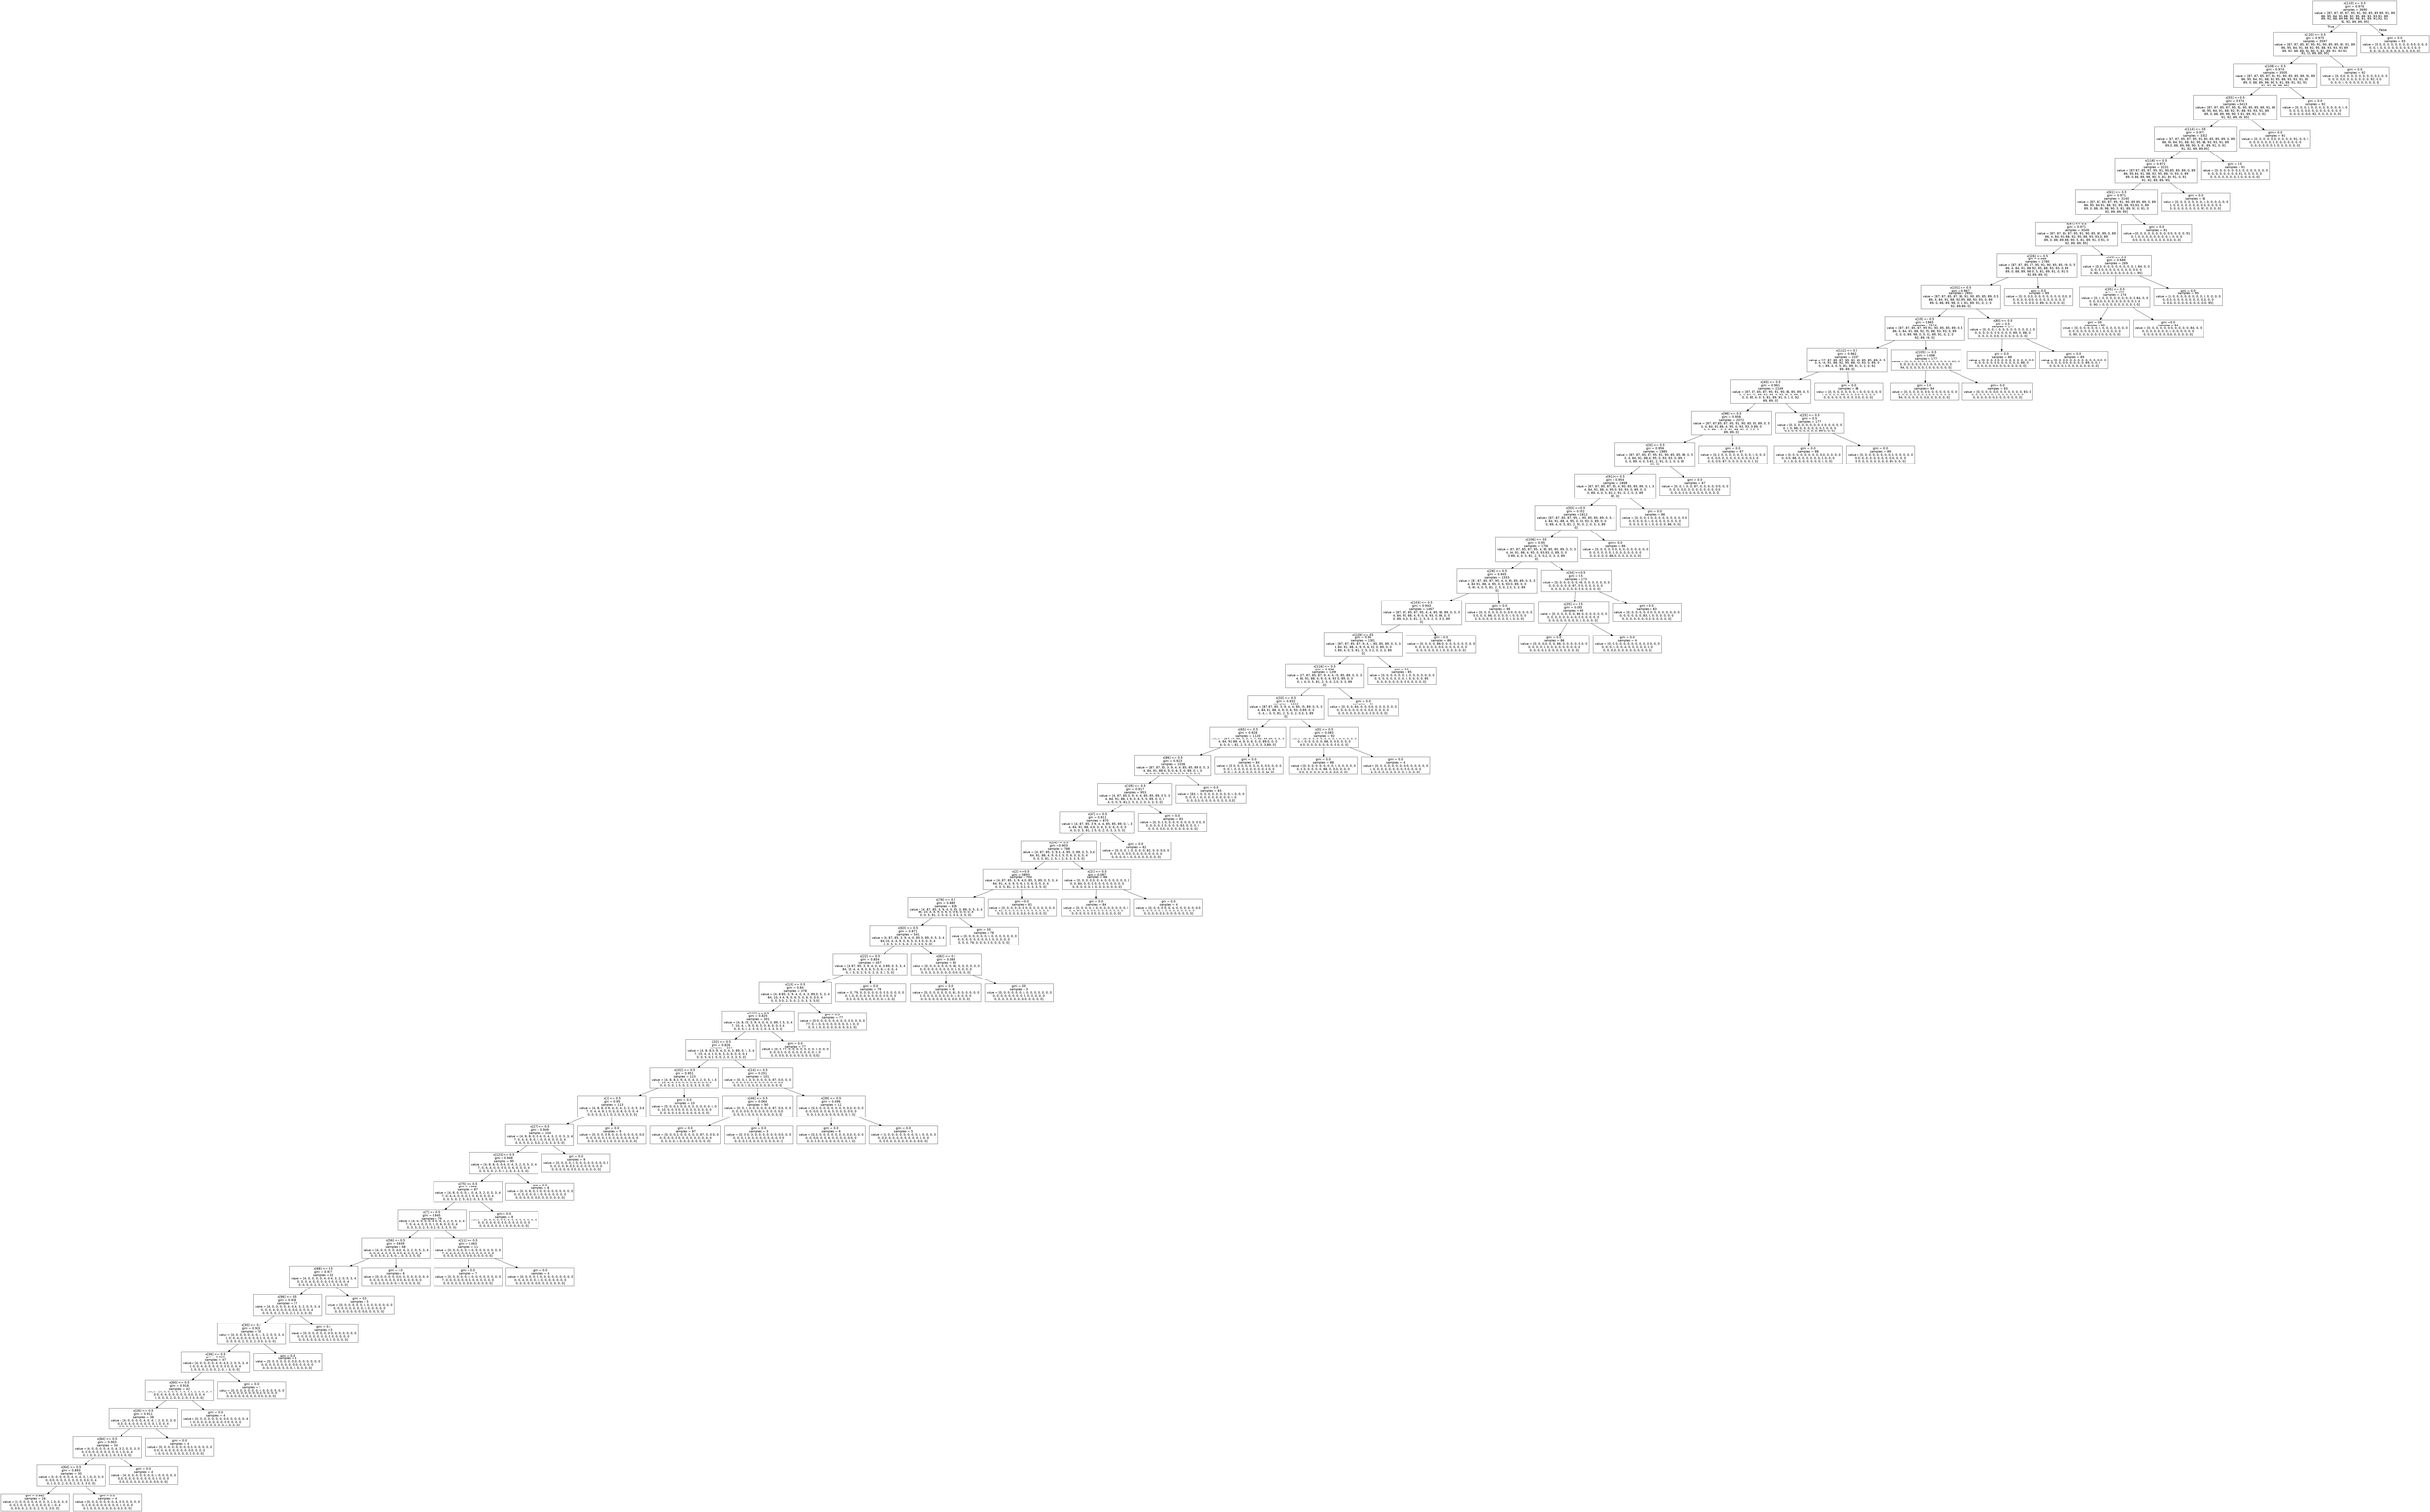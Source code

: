 digraph Tree {
node [shape=box, fontname="helvetica"] ;
edge [fontname="helvetica"] ;
0 [label="x[110] <= 0.5\ngini = 0.976\nsamples = 3690\nvalue = [87, 87, 85, 87, 95, 91, 90, 85, 85, 89, 91, 89\n86, 95, 84, 91, 88, 92, 95, 88, 93, 93, 91, 89\n89, 92, 88, 89, 98, 90, 98, 81, 89, 91, 92, 91\n91, 92, 89, 89, 95]"] ;
1 [label="x[120] <= 0.5\ngini = 0.975\nsamples = 3597\nvalue = [87, 87, 85, 87, 95, 91, 90, 85, 85, 89, 91, 89\n86, 95, 84, 91, 88, 92, 95, 88, 93, 93, 91, 89\n89, 92, 88, 89, 98, 90, 5, 81, 89, 91, 92, 91\n91, 92, 89, 89, 95]"] ;
0 -> 1 [labeldistance=2.5, labelangle=45, headlabel="True"] ;
2 [label="x[108] <= 0.5\ngini = 0.974\nsamples = 3505\nvalue = [87, 87, 85, 87, 95, 91, 90, 85, 85, 89, 91, 89\n86, 95, 84, 91, 88, 92, 95, 88, 93, 93, 91, 89\n89, 0, 88, 89, 98, 90, 5, 81, 89, 91, 92, 91\n91, 92, 89, 89, 95]"] ;
1 -> 2 ;
3 [label="x[55] <= 0.5\ngini = 0.974\nsamples = 3413\nvalue = [87, 87, 85, 87, 95, 91, 90, 85, 85, 89, 91, 89\n86, 95, 84, 91, 88, 92, 95, 88, 93, 93, 91, 89\n89, 0, 88, 89, 98, 90, 5, 81, 89, 91, 0, 91\n91, 92, 89, 89, 95]"] ;
2 -> 3 ;
4 [label="x[114] <= 0.5\ngini = 0.973\nsamples = 3322\nvalue = [87, 87, 85, 87, 95, 91, 90, 85, 85, 89, 0, 89\n86, 95, 84, 91, 88, 92, 95, 88, 93, 93, 91, 89\n89, 0, 88, 89, 98, 90, 5, 81, 89, 91, 0, 91\n91, 92, 89, 89, 95]"] ;
3 -> 4 ;
5 [label="x[118] <= 0.5\ngini = 0.972\nsamples = 3231\nvalue = [87, 87, 85, 87, 95, 91, 90, 85, 85, 89, 0, 89\n86, 95, 84, 91, 88, 92, 95, 88, 93, 93, 0, 89\n89, 0, 88, 89, 98, 90, 5, 81, 89, 91, 0, 91\n91, 92, 89, 89, 95]"] ;
4 -> 5 ;
6 [label="x[61] <= 0.5\ngini = 0.971\nsamples = 3140\nvalue = [87, 87, 85, 87, 95, 91, 90, 85, 85, 89, 0, 89\n86, 95, 84, 91, 88, 92, 95, 88, 93, 93, 0, 89\n89, 0, 88, 89, 98, 90, 5, 81, 89, 91, 0, 91, 0\n92, 89, 89, 95]"] ;
5 -> 6 ;
7 [label="x[97] <= 0.5\ngini = 0.971\nsamples = 3049\nvalue = [87, 87, 85, 87, 95, 91, 90, 85, 85, 89, 0, 89\n86, 4, 84, 91, 88, 92, 95, 88, 93, 93, 0, 89\n89, 0, 88, 89, 98, 90, 5, 81, 89, 91, 0, 91, 0\n92, 89, 89, 95]"] ;
6 -> 7 ;
8 [label="x[126] <= 0.5\ngini = 0.968\nsamples = 2780\nvalue = [87, 87, 85, 87, 95, 91, 90, 85, 85, 89, 0, 5\n86, 4, 84, 91, 88, 92, 95, 88, 93, 93, 0, 89\n89, 0, 88, 89, 98, 0, 5, 81, 89, 91, 0, 91, 0\n92, 89, 89, 0]"] ;
7 -> 8 ;
9 [label="x[101] <= 0.5\ngini = 0.967\nsamples = 2691\nvalue = [87, 87, 85, 87, 95, 91, 90, 85, 85, 89, 0, 5\n86, 4, 84, 91, 88, 92, 95, 88, 93, 93, 0, 89\n89, 0, 88, 89, 98, 0, 5, 81, 89, 91, 0, 2, 0\n92, 89, 89, 0]"] ;
8 -> 9 ;
10 [label="x[19] <= 0.5\ngini = 0.965\nsamples = 2514\nvalue = [87, 87, 85, 87, 95, 91, 90, 85, 85, 89, 0, 5\n86, 4, 84, 91, 88, 92, 95, 88, 93, 93, 0, 89\n0, 0, 0, 89, 98, 0, 5, 81, 89, 91, 0, 2, 0\n92, 89, 89, 0]"] ;
9 -> 10 ;
11 [label="x[112] <= 0.5\ngini = 0.962\nsamples = 2337\nvalue = [87, 87, 85, 87, 95, 91, 90, 85, 85, 89, 0, 5\n3, 4, 84, 91, 88, 92, 95, 88, 93, 93, 0, 89, 0\n0, 0, 89, 4, 0, 5, 81, 89, 91, 0, 2, 0, 92\n89, 89, 0]"] ;
10 -> 11 ;
12 [label="x[40] <= 0.5\ngini = 0.961\nsamples = 2249\nvalue = [87, 87, 85, 87, 95, 91, 90, 85, 85, 89, 0, 5\n3, 4, 84, 91, 88, 92, 95, 0, 93, 93, 0, 89, 0\n0, 0, 89, 4, 0, 5, 81, 89, 91, 0, 2, 0, 92\n89, 89, 0]"] ;
11 -> 12 ;
13 [label="x[98] <= 0.5\ngini = 0.958\nsamples = 2072\nvalue = [87, 87, 85, 87, 95, 91, 90, 85, 85, 89, 0, 5\n3, 4, 84, 91, 88, 4, 95, 0, 93, 93, 0, 89, 0\n0, 0, 89, 4, 0, 5, 81, 89, 91, 0, 2, 0, 3\n89, 89, 0]"] ;
12 -> 13 ;
14 [label="x[80] <= 0.5\ngini = 0.956\nsamples = 1985\nvalue = [87, 87, 85, 87, 95, 91, 90, 85, 85, 89, 0, 5\n3, 4, 84, 91, 88, 4, 95, 0, 93, 93, 0, 89, 0\n0, 0, 89, 4, 0, 5, 81, 2, 91, 0, 2, 0, 3, 89\n89, 0]"] ;
13 -> 14 ;
15 [label="x[91] <= 0.5\ngini = 0.954\nsamples = 1898\nvalue = [87, 87, 85, 87, 95, 4, 90, 85, 85, 89, 0, 5, 3\n4, 84, 91, 88, 4, 95, 0, 93, 93, 0, 89, 0, 0\n0, 89, 4, 0, 5, 81, 2, 91, 0, 2, 0, 3, 89\n89, 0]"] ;
14 -> 15 ;
16 [label="x[93] <= 0.5\ngini = 0.952\nsamples = 1812\nvalue = [87, 87, 85, 87, 95, 4, 90, 85, 85, 89, 0, 5, 3\n4, 84, 91, 88, 4, 95, 0, 93, 93, 0, 89, 0, 0\n0, 89, 4, 0, 5, 81, 2, 91, 0, 2, 0, 3, 3, 89\n0]"] ;
15 -> 16 ;
17 [label="x[106] <= 0.5\ngini = 0.95\nsamples = 1726\nvalue = [87, 87, 85, 87, 95, 4, 90, 85, 85, 89, 0, 5, 3\n4, 84, 91, 88, 4, 95, 0, 93, 93, 0, 89, 0, 0\n0, 89, 4, 0, 5, 81, 2, 5, 0, 2, 0, 3, 3, 89\n0]"] ;
16 -> 17 ;
18 [label="x[28] <= 0.5\ngini = 0.945\nsamples = 1553\nvalue = [87, 87, 85, 87, 95, 4, 4, 85, 85, 89, 0, 5, 3\n4, 84, 91, 88, 4, 95, 0, 6, 93, 0, 89, 0, 0\n0, 89, 4, 0, 5, 81, 2, 5, 0, 2, 0, 3, 3, 89\n0]"] ;
17 -> 18 ;
19 [label="x[103] <= 0.5\ngini = 0.943\nsamples = 1467\nvalue = [87, 87, 85, 87, 95, 4, 4, 85, 85, 89, 0, 5, 3\n4, 84, 91, 88, 4, 9, 0, 6, 93, 0, 89, 0, 0\n0, 89, 4, 0, 5, 81, 2, 5, 0, 2, 0, 3, 3, 89\n0]"] ;
18 -> 19 ;
20 [label="x[129] <= 0.5\ngini = 0.94\nsamples = 1381\nvalue = [87, 87, 85, 87, 9, 4, 4, 85, 85, 89, 0, 5, 3\n4, 84, 91, 88, 4, 9, 0, 6, 93, 0, 89, 0, 0\n0, 89, 4, 0, 5, 81, 2, 5, 0, 2, 0, 3, 3, 89\n0]"] ;
19 -> 20 ;
21 [label="x[116] <= 0.5\ngini = 0.936\nsamples = 1296\nvalue = [87, 87, 85, 87, 9, 4, 4, 85, 85, 89, 0, 5, 3\n4, 84, 91, 88, 4, 9, 0, 6, 93, 0, 89, 0, 0\n0, 4, 4, 0, 5, 81, 2, 5, 0, 2, 0, 3, 3, 89\n0]"] ;
20 -> 21 ;
22 [label="x[33] <= 0.5\ngini = 0.932\nsamples = 1212\nvalue = [87, 87, 85, 3, 9, 4, 4, 85, 85, 89, 0, 5, 3\n4, 84, 91, 88, 4, 9, 0, 6, 93, 0, 89, 0, 0\n0, 4, 4, 0, 5, 81, 2, 5, 0, 2, 0, 3, 3, 89\n0]"] ;
21 -> 22 ;
23 [label="x[65] <= 0.5\ngini = 0.928\nsamples = 1120\nvalue = [87, 87, 85, 3, 9, 4, 4, 85, 85, 89, 0, 5, 3\n4, 84, 91, 88, 4, 9, 0, 6, 5, 0, 89, 0, 0, 0\n4, 0, 0, 5, 81, 2, 5, 0, 2, 0, 3, 3, 89, 0]"] ;
22 -> 23 ;
24 [label="x[86] <= 0.5\ngini = 0.923\nsamples = 1036\nvalue = [87, 87, 85, 3, 9, 4, 4, 85, 85, 89, 0, 5, 3\n4, 84, 91, 88, 4, 9, 0, 6, 5, 0, 89, 0, 0, 0\n4, 0, 0, 5, 81, 2, 5, 0, 2, 0, 3, 3, 5, 0]"] ;
23 -> 24 ;
25 [label="x[109] <= 0.5\ngini = 0.917\nsamples = 953\nvalue = [4, 87, 85, 3, 9, 4, 4, 85, 85, 89, 0, 5, 3\n4, 84, 91, 88, 4, 9, 0, 6, 5, 0, 89, 0, 0, 0\n4, 0, 0, 5, 81, 2, 5, 0, 2, 0, 3, 3, 5, 0]"] ;
24 -> 25 ;
26 [label="x[47] <= 0.5\ngini = 0.911\nsamples = 870\nvalue = [4, 87, 85, 3, 9, 4, 4, 85, 85, 89, 0, 5, 3\n4, 84, 91, 88, 4, 9, 0, 6, 5, 0, 6, 0, 0, 0\n4, 0, 0, 5, 81, 2, 5, 0, 2, 0, 3, 3, 5, 0]"] ;
25 -> 26 ;
27 [label="x[24] <= 0.5\ngini = 0.903\nsamples = 788\nvalue = [4, 87, 85, 3, 9, 4, 4, 85, 3, 89, 0, 5, 3, 4\n84, 91, 88, 4, 9, 0, 6, 5, 0, 6, 0, 0, 0, 4\n0, 0, 5, 81, 2, 5, 0, 2, 0, 3, 3, 5, 0]"] ;
26 -> 27 ;
28 [label="x[2] <= 0.5\ngini = 0.893\nsamples = 700\nvalue = [4, 87, 85, 3, 9, 4, 0, 85, 3, 89, 0, 5, 3, 4\n84, 91, 4, 4, 9, 0, 6, 5, 0, 6, 0, 0, 0, 4\n0, 0, 5, 81, 2, 5, 0, 2, 0, 3, 3, 5, 0]"] ;
27 -> 28 ;
29 [label="x[78] <= 0.5\ngini = 0.885\nsamples = 619\nvalue = [4, 87, 85, 3, 9, 4, 0, 85, 3, 89, 0, 5, 3, 4\n84, 10, 4, 4, 9, 0, 6, 5, 0, 6, 0, 0, 0, 4\n0, 0, 5, 81, 2, 5, 0, 2, 0, 3, 3, 5, 0]"] ;
28 -> 29 ;
30 [label="x[63] <= 0.5\ngini = 0.871\nsamples = 541\nvalue = [4, 87, 85, 3, 9, 4, 0, 85, 3, 89, 0, 5, 3, 4\n84, 10, 4, 4, 9, 0, 6, 5, 0, 6, 0, 0, 0, 4\n0, 0, 5, 3, 2, 5, 0, 2, 0, 3, 3, 5, 0]"] ;
29 -> 30 ;
31 [label="x[22] <= 0.5\ngini = 0.854\nsamples = 457\nvalue = [4, 87, 85, 3, 9, 4, 0, 4, 3, 89, 0, 5, 3, 4\n84, 10, 4, 4, 9, 0, 6, 5, 0, 6, 0, 0, 0, 4\n0, 0, 5, 0, 2, 5, 0, 2, 0, 3, 3, 5, 0]"] ;
30 -> 31 ;
32 [label="x[13] <= 0.5\ngini = 0.84\nsamples = 378\nvalue = [4, 8, 85, 3, 9, 4, 0, 4, 3, 89, 0, 5, 3, 4\n84, 10, 4, 4, 9, 0, 6, 5, 0, 6, 0, 0, 0, 4\n0, 0, 5, 0, 2, 5, 0, 2, 0, 3, 3, 5, 0]"] ;
31 -> 32 ;
33 [label="x[122] <= 0.5\ngini = 0.825\nsamples = 301\nvalue = [4, 8, 85, 3, 9, 4, 0, 4, 3, 89, 0, 5, 3, 4\n7, 10, 4, 4, 9, 0, 6, 5, 0, 6, 0, 0, 0, 4\n0, 0, 5, 0, 2, 5, 0, 2, 0, 3, 3, 5, 0]"] ;
32 -> 33 ;
34 [label="x[32] <= 0.5\ngini = 0.826\nsamples = 224\nvalue = [4, 8, 8, 3, 9, 4, 0, 4, 3, 89, 0, 5, 3, 4\n7, 10, 4, 4, 9, 0, 6, 5, 0, 6, 0, 0, 0, 4\n0, 0, 5, 0, 2, 5, 0, 2, 0, 3, 3, 5, 0]"] ;
33 -> 34 ;
35 [label="x[102] <= 0.5\ngini = 0.951\nsamples = 123\nvalue = [4, 8, 8, 0, 9, 4, 0, 4, 3, 2, 0, 5, 3, 4\n7, 10, 4, 4, 9, 0, 0, 0, 0, 6, 0, 0, 0, 4\n0, 0, 5, 0, 2, 5, 0, 2, 0, 3, 3, 5, 0]"] ;
34 -> 35 ;
36 [label="x[3] <= 0.5\ngini = 0.95\nsamples = 113\nvalue = [4, 8, 8, 0, 9, 4, 0, 4, 3, 2, 0, 5, 3, 4\n7, 0, 4, 4, 9, 0, 0, 0, 0, 6, 0, 0, 0, 4\n0, 0, 5, 0, 2, 5, 0, 2, 0, 3, 3, 5, 0]"] ;
35 -> 36 ;
37 [label="x[27] <= 0.5\ngini = 0.949\nsamples = 104\nvalue = [4, 8, 8, 0, 0, 4, 0, 4, 3, 2, 0, 5, 3, 4\n7, 0, 4, 4, 9, 0, 0, 0, 0, 6, 0, 0, 0, 4\n0, 0, 5, 0, 2, 5, 0, 2, 0, 3, 3, 5, 0]"] ;
36 -> 37 ;
38 [label="x[123] <= 0.5\ngini = 0.948\nsamples = 95\nvalue = [4, 8, 8, 0, 0, 4, 0, 4, 3, 2, 0, 5, 3, 4\n7, 0, 4, 4, 0, 0, 0, 0, 0, 6, 0, 0, 0, 4\n0, 0, 5, 0, 2, 5, 0, 2, 0, 3, 3, 5, 0]"] ;
37 -> 38 ;
39 [label="x[75] <= 0.5\ngini = 0.946\nsamples = 87\nvalue = [4, 8, 0, 0, 0, 4, 0, 4, 3, 2, 0, 5, 3, 4\n7, 0, 4, 4, 0, 0, 0, 0, 0, 6, 0, 0, 0, 4\n0, 0, 5, 0, 2, 5, 0, 2, 0, 3, 3, 5, 0]"] ;
38 -> 39 ;
40 [label="x[7] <= 0.5\ngini = 0.945\nsamples = 79\nvalue = [4, 0, 0, 0, 0, 4, 0, 4, 3, 2, 0, 5, 3, 4\n7, 0, 4, 4, 0, 0, 0, 0, 0, 6, 0, 0, 0, 4\n0, 0, 5, 0, 2, 5, 0, 2, 0, 3, 3, 5, 0]"] ;
39 -> 40 ;
41 [label="x[56] <= 0.5\ngini = 0.939\nsamples = 68\nvalue = [4, 0, 0, 0, 0, 4, 0, 4, 3, 2, 0, 5, 3, 4\n0, 0, 0, 4, 0, 0, 0, 0, 0, 6, 0, 0, 0, 4\n0, 0, 5, 0, 2, 5, 0, 2, 0, 3, 3, 5, 0]"] ;
40 -> 41 ;
42 [label="x[68] <= 0.5\ngini = 0.937\nsamples = 62\nvalue = [4, 0, 0, 0, 0, 4, 0, 4, 3, 2, 0, 5, 3, 4\n0, 0, 0, 4, 0, 0, 0, 0, 0, 0, 0, 0, 0, 4\n0, 0, 5, 0, 2, 5, 0, 2, 0, 3, 3, 5, 0]"] ;
41 -> 42 ;
43 [label="x[96] <= 0.5\ngini = 0.933\nsamples = 57\nvalue = [4, 0, 0, 0, 0, 4, 0, 4, 3, 2, 0, 5, 3, 4\n0, 0, 0, 4, 0, 0, 0, 0, 0, 0, 0, 0, 0, 4\n0, 0, 5, 0, 2, 5, 0, 2, 0, 3, 3, 0, 0]"] ;
42 -> 43 ;
44 [label="x[30] <= 0.5\ngini = 0.928\nsamples = 52\nvalue = [4, 0, 0, 0, 0, 4, 0, 4, 3, 2, 0, 5, 3, 4\n0, 0, 0, 4, 0, 0, 0, 0, 0, 0, 0, 0, 0, 4\n0, 0, 0, 0, 2, 5, 0, 2, 0, 3, 3, 0, 0]"] ;
43 -> 44 ;
45 [label="x[36] <= 0.5\ngini = 0.923\nsamples = 47\nvalue = [4, 0, 0, 0, 0, 4, 0, 4, 3, 2, 0, 5, 3, 4\n0, 0, 0, 4, 0, 0, 0, 0, 0, 0, 0, 0, 0, 4\n0, 0, 0, 0, 2, 0, 0, 2, 0, 3, 3, 0, 0]"] ;
44 -> 45 ;
46 [label="x[60] <= 0.5\ngini = 0.918\nsamples = 42\nvalue = [4, 0, 0, 0, 0, 4, 0, 4, 3, 2, 0, 0, 3, 4\n0, 0, 0, 4, 0, 0, 0, 0, 0, 0, 0, 0, 0, 4\n0, 0, 0, 0, 2, 0, 0, 2, 0, 3, 3, 0, 0]"] ;
45 -> 46 ;
47 [label="x[26] <= 0.5\ngini = 0.911\nsamples = 38\nvalue = [4, 0, 0, 0, 0, 4, 0, 4, 3, 2, 0, 0, 3, 0\n0, 0, 0, 4, 0, 0, 0, 0, 0, 0, 0, 0, 0, 4\n0, 0, 0, 0, 2, 0, 0, 2, 0, 3, 3, 0, 0]"] ;
46 -> 47 ;
48 [label="x[84] <= 0.5\ngini = 0.903\nsamples = 34\nvalue = [4, 0, 0, 0, 0, 4, 0, 4, 3, 2, 0, 0, 3, 0\n0, 0, 0, 0, 0, 0, 0, 0, 0, 0, 0, 0, 0, 4\n0, 0, 0, 0, 2, 0, 0, 2, 0, 3, 3, 0, 0]"] ;
47 -> 48 ;
49 [label="x[64] <= 0.5\ngini = 0.893\nsamples = 30\nvalue = [0, 0, 0, 0, 0, 4, 0, 4, 3, 2, 0, 0, 3, 0\n0, 0, 0, 0, 0, 0, 0, 0, 0, 0, 0, 0, 0, 4\n0, 0, 0, 0, 2, 0, 0, 2, 0, 3, 3, 0, 0]"] ;
48 -> 49 ;
50 [label="gini = 0.882\nsamples = 26\nvalue = [0, 0, 0, 0, 0, 4, 0, 0, 3, 2, 0, 0, 3, 0\n0, 0, 0, 0, 0, 0, 0, 0, 0, 0, 0, 0, 0, 4\n0, 0, 0, 0, 2, 0, 0, 2, 0, 3, 3, 0, 0]"] ;
49 -> 50 ;
51 [label="gini = 0.0\nsamples = 4\nvalue = [0, 0, 0, 0, 0, 0, 0, 4, 0, 0, 0, 0, 0, 0\n0, 0, 0, 0, 0, 0, 0, 0, 0, 0, 0, 0, 0, 0\n0, 0, 0, 0, 0, 0, 0, 0, 0, 0, 0, 0, 0]"] ;
49 -> 51 ;
52 [label="gini = 0.0\nsamples = 4\nvalue = [4, 0, 0, 0, 0, 0, 0, 0, 0, 0, 0, 0, 0, 0\n0, 0, 0, 0, 0, 0, 0, 0, 0, 0, 0, 0, 0, 0\n0, 0, 0, 0, 0, 0, 0, 0, 0, 0, 0, 0, 0]"] ;
48 -> 52 ;
53 [label="gini = 0.0\nsamples = 4\nvalue = [0, 0, 0, 0, 0, 0, 0, 0, 0, 0, 0, 0, 0, 0\n0, 0, 0, 4, 0, 0, 0, 0, 0, 0, 0, 0, 0, 0\n0, 0, 0, 0, 0, 0, 0, 0, 0, 0, 0, 0, 0]"] ;
47 -> 53 ;
54 [label="gini = 0.0\nsamples = 4\nvalue = [0, 0, 0, 0, 0, 0, 0, 0, 0, 0, 0, 0, 0, 4\n0, 0, 0, 0, 0, 0, 0, 0, 0, 0, 0, 0, 0, 0\n0, 0, 0, 0, 0, 0, 0, 0, 0, 0, 0, 0, 0]"] ;
46 -> 54 ;
55 [label="gini = 0.0\nsamples = 5\nvalue = [0, 0, 0, 0, 0, 0, 0, 0, 0, 0, 0, 5, 0, 0\n0, 0, 0, 0, 0, 0, 0, 0, 0, 0, 0, 0, 0, 0\n0, 0, 0, 0, 0, 0, 0, 0, 0, 0, 0, 0, 0]"] ;
45 -> 55 ;
56 [label="gini = 0.0\nsamples = 5\nvalue = [0, 0, 0, 0, 0, 0, 0, 0, 0, 0, 0, 0, 0, 0\n0, 0, 0, 0, 0, 0, 0, 0, 0, 0, 0, 0, 0, 0\n0, 0, 0, 0, 0, 5, 0, 0, 0, 0, 0, 0, 0]"] ;
44 -> 56 ;
57 [label="gini = 0.0\nsamples = 5\nvalue = [0, 0, 0, 0, 0, 0, 0, 0, 0, 0, 0, 0, 0, 0\n0, 0, 0, 0, 0, 0, 0, 0, 0, 0, 0, 0, 0, 0\n0, 0, 5, 0, 0, 0, 0, 0, 0, 0, 0, 0, 0]"] ;
43 -> 57 ;
58 [label="gini = 0.0\nsamples = 5\nvalue = [0, 0, 0, 0, 0, 0, 0, 0, 0, 0, 0, 0, 0, 0\n0, 0, 0, 0, 0, 0, 0, 0, 0, 0, 0, 0, 0, 0\n0, 0, 0, 0, 0, 0, 0, 0, 0, 0, 0, 5, 0]"] ;
42 -> 58 ;
59 [label="gini = 0.0\nsamples = 6\nvalue = [0, 0, 0, 0, 0, 0, 0, 0, 0, 0, 0, 0, 0, 0\n0, 0, 0, 0, 0, 0, 0, 0, 0, 6, 0, 0, 0, 0\n0, 0, 0, 0, 0, 0, 0, 0, 0, 0, 0, 0, 0]"] ;
41 -> 59 ;
60 [label="x[11] <= 0.5\ngini = 0.463\nsamples = 11\nvalue = [0, 0, 0, 0, 0, 0, 0, 0, 0, 0, 0, 0, 0, 0\n7, 0, 4, 0, 0, 0, 0, 0, 0, 0, 0, 0, 0, 0\n0, 0, 0, 0, 0, 0, 0, 0, 0, 0, 0, 0, 0]"] ;
40 -> 60 ;
61 [label="gini = 0.0\nsamples = 7\nvalue = [0, 0, 0, 0, 0, 0, 0, 0, 0, 0, 0, 0, 0, 0\n7, 0, 0, 0, 0, 0, 0, 0, 0, 0, 0, 0, 0, 0\n0, 0, 0, 0, 0, 0, 0, 0, 0, 0, 0, 0, 0]"] ;
60 -> 61 ;
62 [label="gini = 0.0\nsamples = 4\nvalue = [0, 0, 0, 0, 0, 0, 0, 0, 0, 0, 0, 0, 0, 0\n0, 0, 4, 0, 0, 0, 0, 0, 0, 0, 0, 0, 0, 0\n0, 0, 0, 0, 0, 0, 0, 0, 0, 0, 0, 0, 0]"] ;
60 -> 62 ;
63 [label="gini = 0.0\nsamples = 8\nvalue = [0, 8, 0, 0, 0, 0, 0, 0, 0, 0, 0, 0, 0, 0\n0, 0, 0, 0, 0, 0, 0, 0, 0, 0, 0, 0, 0, 0\n0, 0, 0, 0, 0, 0, 0, 0, 0, 0, 0, 0, 0]"] ;
39 -> 63 ;
64 [label="gini = 0.0\nsamples = 8\nvalue = [0, 0, 8, 0, 0, 0, 0, 0, 0, 0, 0, 0, 0, 0\n0, 0, 0, 0, 0, 0, 0, 0, 0, 0, 0, 0, 0, 0\n0, 0, 0, 0, 0, 0, 0, 0, 0, 0, 0, 0, 0]"] ;
38 -> 64 ;
65 [label="gini = 0.0\nsamples = 9\nvalue = [0, 0, 0, 0, 0, 0, 0, 0, 0, 0, 0, 0, 0, 0\n0, 0, 0, 0, 9, 0, 0, 0, 0, 0, 0, 0, 0, 0\n0, 0, 0, 0, 0, 0, 0, 0, 0, 0, 0, 0, 0]"] ;
37 -> 65 ;
66 [label="gini = 0.0\nsamples = 9\nvalue = [0, 0, 0, 0, 9, 0, 0, 0, 0, 0, 0, 0, 0, 0\n0, 0, 0, 0, 0, 0, 0, 0, 0, 0, 0, 0, 0, 0\n0, 0, 0, 0, 0, 0, 0, 0, 0, 0, 0, 0, 0]"] ;
36 -> 66 ;
67 [label="gini = 0.0\nsamples = 10\nvalue = [0, 0, 0, 0, 0, 0, 0, 0, 0, 0, 0, 0, 0, 0\n0, 10, 0, 0, 0, 0, 0, 0, 0, 0, 0, 0, 0, 0\n0, 0, 0, 0, 0, 0, 0, 0, 0, 0, 0, 0, 0]"] ;
35 -> 67 ;
68 [label="x[14] <= 0.5\ngini = 0.251\nsamples = 101\nvalue = [0, 0, 0, 3, 0, 0, 0, 0, 0, 87, 0, 0, 0, 0\n0, 0, 0, 0, 0, 0, 6, 5, 0, 0, 0, 0, 0, 0\n0, 0, 0, 0, 0, 0, 0, 0, 0, 0, 0, 0, 0]"] ;
34 -> 68 ;
69 [label="x[46] <= 0.5\ngini = 0.064\nsamples = 90\nvalue = [0, 0, 0, 3, 0, 0, 0, 0, 0, 87, 0, 0, 0, 0\n0, 0, 0, 0, 0, 0, 0, 0, 0, 0, 0, 0, 0, 0\n0, 0, 0, 0, 0, 0, 0, 0, 0, 0, 0, 0, 0]"] ;
68 -> 69 ;
70 [label="gini = 0.0\nsamples = 87\nvalue = [0, 0, 0, 0, 0, 0, 0, 0, 0, 87, 0, 0, 0, 0\n0, 0, 0, 0, 0, 0, 0, 0, 0, 0, 0, 0, 0, 0\n0, 0, 0, 0, 0, 0, 0, 0, 0, 0, 0, 0, 0]"] ;
69 -> 70 ;
71 [label="gini = 0.0\nsamples = 3\nvalue = [0, 0, 0, 3, 0, 0, 0, 0, 0, 0, 0, 0, 0, 0\n0, 0, 0, 0, 0, 0, 0, 0, 0, 0, 0, 0, 0, 0\n0, 0, 0, 0, 0, 0, 0, 0, 0, 0, 0, 0, 0]"] ;
69 -> 71 ;
72 [label="x[39] <= 0.5\ngini = 0.496\nsamples = 11\nvalue = [0, 0, 0, 0, 0, 0, 0, 0, 0, 0, 0, 0, 0, 0\n0, 0, 0, 0, 0, 0, 6, 5, 0, 0, 0, 0, 0, 0\n0, 0, 0, 0, 0, 0, 0, 0, 0, 0, 0, 0, 0]"] ;
68 -> 72 ;
73 [label="gini = 0.0\nsamples = 6\nvalue = [0, 0, 0, 0, 0, 0, 0, 0, 0, 0, 0, 0, 0, 0\n0, 0, 0, 0, 0, 0, 6, 0, 0, 0, 0, 0, 0, 0\n0, 0, 0, 0, 0, 0, 0, 0, 0, 0, 0, 0, 0]"] ;
72 -> 73 ;
74 [label="gini = 0.0\nsamples = 5\nvalue = [0, 0, 0, 0, 0, 0, 0, 0, 0, 0, 0, 0, 0, 0\n0, 0, 0, 0, 0, 0, 0, 5, 0, 0, 0, 0, 0, 0\n0, 0, 0, 0, 0, 0, 0, 0, 0, 0, 0, 0, 0]"] ;
72 -> 74 ;
75 [label="gini = 0.0\nsamples = 77\nvalue = [0, 0, 77, 0, 0, 0, 0, 0, 0, 0, 0, 0, 0, 0\n0, 0, 0, 0, 0, 0, 0, 0, 0, 0, 0, 0, 0, 0\n0, 0, 0, 0, 0, 0, 0, 0, 0, 0, 0, 0, 0]"] ;
33 -> 75 ;
76 [label="gini = 0.0\nsamples = 77\nvalue = [0, 0, 0, 0, 0, 0, 0, 0, 0, 0, 0, 0, 0, 0\n77, 0, 0, 0, 0, 0, 0, 0, 0, 0, 0, 0, 0, 0\n0, 0, 0, 0, 0, 0, 0, 0, 0, 0, 0, 0, 0]"] ;
32 -> 76 ;
77 [label="gini = 0.0\nsamples = 79\nvalue = [0, 79, 0, 0, 0, 0, 0, 0, 0, 0, 0, 0, 0, 0\n0, 0, 0, 0, 0, 0, 0, 0, 0, 0, 0, 0, 0, 0\n0, 0, 0, 0, 0, 0, 0, 0, 0, 0, 0, 0, 0]"] ;
31 -> 77 ;
78 [label="x[82] <= 0.5\ngini = 0.069\nsamples = 84\nvalue = [0, 0, 0, 0, 0, 0, 0, 81, 0, 0, 0, 0, 0, 0\n0, 0, 0, 0, 0, 0, 0, 0, 0, 0, 0, 0, 0, 0\n0, 0, 0, 3, 0, 0, 0, 0, 0, 0, 0, 0, 0]"] ;
30 -> 78 ;
79 [label="gini = 0.0\nsamples = 81\nvalue = [0, 0, 0, 0, 0, 0, 0, 81, 0, 0, 0, 0, 0, 0\n0, 0, 0, 0, 0, 0, 0, 0, 0, 0, 0, 0, 0, 0\n0, 0, 0, 0, 0, 0, 0, 0, 0, 0, 0, 0, 0]"] ;
78 -> 79 ;
80 [label="gini = 0.0\nsamples = 3\nvalue = [0, 0, 0, 0, 0, 0, 0, 0, 0, 0, 0, 0, 0, 0\n0, 0, 0, 0, 0, 0, 0, 0, 0, 0, 0, 0, 0, 0\n0, 0, 0, 3, 0, 0, 0, 0, 0, 0, 0, 0, 0]"] ;
78 -> 80 ;
81 [label="gini = 0.0\nsamples = 78\nvalue = [0, 0, 0, 0, 0, 0, 0, 0, 0, 0, 0, 0, 0, 0\n0, 0, 0, 0, 0, 0, 0, 0, 0, 0, 0, 0, 0, 0\n0, 0, 0, 78, 0, 0, 0, 0, 0, 0, 0, 0, 0]"] ;
29 -> 81 ;
82 [label="gini = 0.0\nsamples = 81\nvalue = [0, 0, 0, 0, 0, 0, 0, 0, 0, 0, 0, 0, 0, 0\n0, 81, 0, 0, 0, 0, 0, 0, 0, 0, 0, 0, 0, 0\n0, 0, 0, 0, 0, 0, 0, 0, 0, 0, 0, 0, 0]"] ;
28 -> 82 ;
83 [label="x[25] <= 0.5\ngini = 0.087\nsamples = 88\nvalue = [0, 0, 0, 0, 0, 0, 4, 0, 0, 0, 0, 0, 0, 0\n0, 0, 84, 0, 0, 0, 0, 0, 0, 0, 0, 0, 0, 0\n0, 0, 0, 0, 0, 0, 0, 0, 0, 0, 0, 0, 0]"] ;
27 -> 83 ;
84 [label="gini = 0.0\nsamples = 84\nvalue = [0, 0, 0, 0, 0, 0, 0, 0, 0, 0, 0, 0, 0, 0\n0, 0, 84, 0, 0, 0, 0, 0, 0, 0, 0, 0, 0, 0\n0, 0, 0, 0, 0, 0, 0, 0, 0, 0, 0, 0, 0]"] ;
83 -> 84 ;
85 [label="gini = 0.0\nsamples = 4\nvalue = [0, 0, 0, 0, 0, 0, 4, 0, 0, 0, 0, 0, 0, 0\n0, 0, 0, 0, 0, 0, 0, 0, 0, 0, 0, 0, 0, 0\n0, 0, 0, 0, 0, 0, 0, 0, 0, 0, 0, 0, 0]"] ;
83 -> 85 ;
86 [label="gini = 0.0\nsamples = 82\nvalue = [0, 0, 0, 0, 0, 0, 0, 0, 82, 0, 0, 0, 0, 0\n0, 0, 0, 0, 0, 0, 0, 0, 0, 0, 0, 0, 0, 0\n0, 0, 0, 0, 0, 0, 0, 0, 0, 0, 0, 0, 0]"] ;
26 -> 86 ;
87 [label="gini = 0.0\nsamples = 83\nvalue = [0, 0, 0, 0, 0, 0, 0, 0, 0, 0, 0, 0, 0, 0\n0, 0, 0, 0, 0, 0, 0, 0, 0, 83, 0, 0, 0, 0\n0, 0, 0, 0, 0, 0, 0, 0, 0, 0, 0, 0, 0]"] ;
25 -> 87 ;
88 [label="gini = 0.0\nsamples = 83\nvalue = [83, 0, 0, 0, 0, 0, 0, 0, 0, 0, 0, 0, 0, 0\n0, 0, 0, 0, 0, 0, 0, 0, 0, 0, 0, 0, 0, 0\n0, 0, 0, 0, 0, 0, 0, 0, 0, 0, 0, 0, 0]"] ;
24 -> 88 ;
89 [label="gini = 0.0\nsamples = 84\nvalue = [0, 0, 0, 0, 0, 0, 0, 0, 0, 0, 0, 0, 0, 0\n0, 0, 0, 0, 0, 0, 0, 0, 0, 0, 0, 0, 0, 0\n0, 0, 0, 0, 0, 0, 0, 0, 0, 0, 0, 84, 0]"] ;
23 -> 89 ;
90 [label="x[0] <= 0.5\ngini = 0.083\nsamples = 92\nvalue = [0, 0, 0, 0, 0, 0, 0, 0, 0, 0, 0, 0, 0, 0\n0, 0, 0, 0, 0, 0, 0, 88, 0, 0, 0, 0, 0, 0\n4, 0, 0, 0, 0, 0, 0, 0, 0, 0, 0, 0, 0]"] ;
22 -> 90 ;
91 [label="gini = 0.0\nsamples = 88\nvalue = [0, 0, 0, 0, 0, 0, 0, 0, 0, 0, 0, 0, 0, 0\n0, 0, 0, 0, 0, 0, 0, 88, 0, 0, 0, 0, 0, 0\n0, 0, 0, 0, 0, 0, 0, 0, 0, 0, 0, 0, 0]"] ;
90 -> 91 ;
92 [label="gini = 0.0\nsamples = 4\nvalue = [0, 0, 0, 0, 0, 0, 0, 0, 0, 0, 0, 0, 0, 0\n0, 0, 0, 0, 0, 0, 0, 0, 0, 0, 0, 0, 0, 0\n4, 0, 0, 0, 0, 0, 0, 0, 0, 0, 0, 0, 0]"] ;
90 -> 92 ;
93 [label="gini = 0.0\nsamples = 84\nvalue = [0, 0, 0, 84, 0, 0, 0, 0, 0, 0, 0, 0, 0, 0\n0, 0, 0, 0, 0, 0, 0, 0, 0, 0, 0, 0, 0, 0\n0, 0, 0, 0, 0, 0, 0, 0, 0, 0, 0, 0, 0]"] ;
21 -> 93 ;
94 [label="gini = 0.0\nsamples = 85\nvalue = [0, 0, 0, 0, 0, 0, 0, 0, 0, 0, 0, 0, 0, 0\n0, 0, 0, 0, 0, 0, 0, 0, 0, 0, 0, 0, 0, 85\n0, 0, 0, 0, 0, 0, 0, 0, 0, 0, 0, 0, 0]"] ;
20 -> 94 ;
95 [label="gini = 0.0\nsamples = 86\nvalue = [0, 0, 0, 0, 86, 0, 0, 0, 0, 0, 0, 0, 0, 0\n0, 0, 0, 0, 0, 0, 0, 0, 0, 0, 0, 0, 0, 0\n0, 0, 0, 0, 0, 0, 0, 0, 0, 0, 0, 0, 0]"] ;
19 -> 95 ;
96 [label="gini = 0.0\nsamples = 86\nvalue = [0, 0, 0, 0, 0, 0, 0, 0, 0, 0, 0, 0, 0, 0\n0, 0, 0, 0, 86, 0, 0, 0, 0, 0, 0, 0, 0, 0\n0, 0, 0, 0, 0, 0, 0, 0, 0, 0, 0, 0, 0]"] ;
18 -> 96 ;
97 [label="x[34] <= 0.5\ngini = 0.5\nsamples = 173\nvalue = [0, 0, 0, 0, 0, 0, 86, 0, 0, 0, 0, 0, 0, 0\n0, 0, 0, 0, 0, 0, 87, 0, 0, 0, 0, 0, 0, 0\n0, 0, 0, 0, 0, 0, 0, 0, 0, 0, 0, 0, 0]"] ;
17 -> 97 ;
98 [label="x[35] <= 0.5\ngini = 0.085\nsamples = 90\nvalue = [0, 0, 0, 0, 0, 0, 86, 0, 0, 0, 0, 0, 0, 0\n0, 0, 0, 0, 0, 0, 4, 0, 0, 0, 0, 0, 0, 0\n0, 0, 0, 0, 0, 0, 0, 0, 0, 0, 0, 0, 0]"] ;
97 -> 98 ;
99 [label="gini = 0.0\nsamples = 86\nvalue = [0, 0, 0, 0, 0, 0, 86, 0, 0, 0, 0, 0, 0, 0\n0, 0, 0, 0, 0, 0, 0, 0, 0, 0, 0, 0, 0, 0\n0, 0, 0, 0, 0, 0, 0, 0, 0, 0, 0, 0, 0]"] ;
98 -> 99 ;
100 [label="gini = 0.0\nsamples = 4\nvalue = [0, 0, 0, 0, 0, 0, 0, 0, 0, 0, 0, 0, 0, 0\n0, 0, 0, 0, 0, 0, 4, 0, 0, 0, 0, 0, 0, 0\n0, 0, 0, 0, 0, 0, 0, 0, 0, 0, 0, 0, 0]"] ;
98 -> 100 ;
101 [label="gini = 0.0\nsamples = 83\nvalue = [0, 0, 0, 0, 0, 0, 0, 0, 0, 0, 0, 0, 0, 0\n0, 0, 0, 0, 0, 0, 83, 0, 0, 0, 0, 0, 0, 0\n0, 0, 0, 0, 0, 0, 0, 0, 0, 0, 0, 0, 0]"] ;
97 -> 101 ;
102 [label="gini = 0.0\nsamples = 86\nvalue = [0, 0, 0, 0, 0, 0, 0, 0, 0, 0, 0, 0, 0, 0\n0, 0, 0, 0, 0, 0, 0, 0, 0, 0, 0, 0, 0, 0\n0, 0, 0, 0, 0, 86, 0, 0, 0, 0, 0, 0, 0]"] ;
16 -> 102 ;
103 [label="gini = 0.0\nsamples = 86\nvalue = [0, 0, 0, 0, 0, 0, 0, 0, 0, 0, 0, 0, 0, 0\n0, 0, 0, 0, 0, 0, 0, 0, 0, 0, 0, 0, 0, 0\n0, 0, 0, 0, 0, 0, 0, 0, 0, 0, 86, 0, 0]"] ;
15 -> 103 ;
104 [label="gini = 0.0\nsamples = 87\nvalue = [0, 0, 0, 0, 0, 87, 0, 0, 0, 0, 0, 0, 0, 0\n0, 0, 0, 0, 0, 0, 0, 0, 0, 0, 0, 0, 0, 0\n0, 0, 0, 0, 0, 0, 0, 0, 0, 0, 0, 0, 0]"] ;
14 -> 104 ;
105 [label="gini = 0.0\nsamples = 87\nvalue = [0, 0, 0, 0, 0, 0, 0, 0, 0, 0, 0, 0, 0, 0\n0, 0, 0, 0, 0, 0, 0, 0, 0, 0, 0, 0, 0, 0\n0, 0, 0, 0, 87, 0, 0, 0, 0, 0, 0, 0, 0]"] ;
13 -> 105 ;
106 [label="x[25] <= 0.5\ngini = 0.5\nsamples = 177\nvalue = [0, 0, 0, 0, 0, 0, 0, 0, 0, 0, 0, 0, 0, 0\n0, 0, 0, 88, 0, 0, 0, 0, 0, 0, 0, 0, 0, 0\n0, 0, 0, 0, 0, 0, 0, 0, 0, 89, 0, 0, 0]"] ;
12 -> 106 ;
107 [label="gini = 0.0\nsamples = 88\nvalue = [0, 0, 0, 0, 0, 0, 0, 0, 0, 0, 0, 0, 0, 0\n0, 0, 0, 88, 0, 0, 0, 0, 0, 0, 0, 0, 0, 0\n0, 0, 0, 0, 0, 0, 0, 0, 0, 0, 0, 0, 0]"] ;
106 -> 107 ;
108 [label="gini = 0.0\nsamples = 89\nvalue = [0, 0, 0, 0, 0, 0, 0, 0, 0, 0, 0, 0, 0, 0\n0, 0, 0, 0, 0, 0, 0, 0, 0, 0, 0, 0, 0, 0\n0, 0, 0, 0, 0, 0, 0, 0, 0, 89, 0, 0, 0]"] ;
106 -> 108 ;
109 [label="gini = 0.0\nsamples = 88\nvalue = [0, 0, 0, 0, 0, 0, 0, 0, 0, 0, 0, 0, 0, 0\n0, 0, 0, 0, 0, 88, 0, 0, 0, 0, 0, 0, 0, 0\n0, 0, 0, 0, 0, 0, 0, 0, 0, 0, 0, 0, 0]"] ;
11 -> 109 ;
110 [label="x[105] <= 0.5\ngini = 0.498\nsamples = 177\nvalue = [0, 0, 0, 0, 0, 0, 0, 0, 0, 0, 0, 0, 83, 0\n0, 0, 0, 0, 0, 0, 0, 0, 0, 0, 0, 0, 0, 0\n94, 0, 0, 0, 0, 0, 0, 0, 0, 0, 0, 0, 0]"] ;
10 -> 110 ;
111 [label="gini = 0.0\nsamples = 94\nvalue = [0, 0, 0, 0, 0, 0, 0, 0, 0, 0, 0, 0, 0, 0\n0, 0, 0, 0, 0, 0, 0, 0, 0, 0, 0, 0, 0, 0\n94, 0, 0, 0, 0, 0, 0, 0, 0, 0, 0, 0, 0]"] ;
110 -> 111 ;
112 [label="gini = 0.0\nsamples = 83\nvalue = [0, 0, 0, 0, 0, 0, 0, 0, 0, 0, 0, 0, 83, 0\n0, 0, 0, 0, 0, 0, 0, 0, 0, 0, 0, 0, 0, 0\n0, 0, 0, 0, 0, 0, 0, 0, 0, 0, 0, 0, 0]"] ;
110 -> 112 ;
113 [label="x[80] <= 0.5\ngini = 0.5\nsamples = 177\nvalue = [0, 0, 0, 0, 0, 0, 0, 0, 0, 0, 0, 0, 0, 0\n0, 0, 0, 0, 0, 0, 0, 0, 0, 0, 89, 0, 88, 0\n0, 0, 0, 0, 0, 0, 0, 0, 0, 0, 0, 0, 0]"] ;
9 -> 113 ;
114 [label="gini = 0.0\nsamples = 88\nvalue = [0, 0, 0, 0, 0, 0, 0, 0, 0, 0, 0, 0, 0, 0\n0, 0, 0, 0, 0, 0, 0, 0, 0, 0, 0, 0, 88, 0\n0, 0, 0, 0, 0, 0, 0, 0, 0, 0, 0, 0, 0]"] ;
113 -> 114 ;
115 [label="gini = 0.0\nsamples = 89\nvalue = [0, 0, 0, 0, 0, 0, 0, 0, 0, 0, 0, 0, 0, 0\n0, 0, 0, 0, 0, 0, 0, 0, 0, 0, 89, 0, 0, 0\n0, 0, 0, 0, 0, 0, 0, 0, 0, 0, 0, 0, 0]"] ;
113 -> 115 ;
116 [label="gini = 0.0\nsamples = 89\nvalue = [0, 0, 0, 0, 0, 0, 0, 0, 0, 0, 0, 0, 0, 0\n0, 0, 0, 0, 0, 0, 0, 0, 0, 0, 0, 0, 0, 0\n0, 0, 0, 0, 0, 0, 0, 89, 0, 0, 0, 0, 0]"] ;
8 -> 116 ;
117 [label="x[43] <= 0.5\ngini = 0.666\nsamples = 269\nvalue = [0, 0, 0, 0, 0, 0, 0, 0, 0, 0, 0, 84, 0, 0\n0, 0, 0, 0, 0, 0, 0, 0, 0, 0, 0, 0, 0, 0\n0, 90, 0, 0, 0, 0, 0, 0, 0, 0, 0, 0, 95]"] ;
7 -> 117 ;
118 [label="x[35] <= 0.5\ngini = 0.499\nsamples = 174\nvalue = [0, 0, 0, 0, 0, 0, 0, 0, 0, 0, 0, 84, 0, 0\n0, 0, 0, 0, 0, 0, 0, 0, 0, 0, 0, 0, 0, 0\n0, 90, 0, 0, 0, 0, 0, 0, 0, 0, 0, 0, 0]"] ;
117 -> 118 ;
119 [label="gini = 0.0\nsamples = 90\nvalue = [0, 0, 0, 0, 0, 0, 0, 0, 0, 0, 0, 0, 0, 0\n0, 0, 0, 0, 0, 0, 0, 0, 0, 0, 0, 0, 0, 0\n0, 90, 0, 0, 0, 0, 0, 0, 0, 0, 0, 0, 0]"] ;
118 -> 119 ;
120 [label="gini = 0.0\nsamples = 84\nvalue = [0, 0, 0, 0, 0, 0, 0, 0, 0, 0, 0, 84, 0, 0\n0, 0, 0, 0, 0, 0, 0, 0, 0, 0, 0, 0, 0, 0\n0, 0, 0, 0, 0, 0, 0, 0, 0, 0, 0, 0, 0]"] ;
118 -> 120 ;
121 [label="gini = 0.0\nsamples = 95\nvalue = [0, 0, 0, 0, 0, 0, 0, 0, 0, 0, 0, 0, 0, 0\n0, 0, 0, 0, 0, 0, 0, 0, 0, 0, 0, 0, 0, 0\n0, 0, 0, 0, 0, 0, 0, 0, 0, 0, 0, 0, 95]"] ;
117 -> 121 ;
122 [label="gini = 0.0\nsamples = 91\nvalue = [0, 0, 0, 0, 0, 0, 0, 0, 0, 0, 0, 0, 0, 91\n0, 0, 0, 0, 0, 0, 0, 0, 0, 0, 0, 0, 0, 0\n0, 0, 0, 0, 0, 0, 0, 0, 0, 0, 0, 0, 0]"] ;
6 -> 122 ;
123 [label="gini = 0.0\nsamples = 91\nvalue = [0, 0, 0, 0, 0, 0, 0, 0, 0, 0, 0, 0, 0, 0\n0, 0, 0, 0, 0, 0, 0, 0, 0, 0, 0, 0, 0, 0\n0, 0, 0, 0, 0, 0, 0, 0, 91, 0, 0, 0, 0]"] ;
5 -> 123 ;
124 [label="gini = 0.0\nsamples = 91\nvalue = [0, 0, 0, 0, 0, 0, 0, 0, 0, 0, 0, 0, 0, 0\n0, 0, 0, 0, 0, 0, 0, 0, 91, 0, 0, 0, 0, 0\n0, 0, 0, 0, 0, 0, 0, 0, 0, 0, 0, 0, 0]"] ;
4 -> 124 ;
125 [label="gini = 0.0\nsamples = 91\nvalue = [0, 0, 0, 0, 0, 0, 0, 0, 0, 0, 91, 0, 0, 0\n0, 0, 0, 0, 0, 0, 0, 0, 0, 0, 0, 0, 0, 0\n0, 0, 0, 0, 0, 0, 0, 0, 0, 0, 0, 0, 0]"] ;
3 -> 125 ;
126 [label="gini = 0.0\nsamples = 92\nvalue = [0, 0, 0, 0, 0, 0, 0, 0, 0, 0, 0, 0, 0, 0\n0, 0, 0, 0, 0, 0, 0, 0, 0, 0, 0, 0, 0, 0\n0, 0, 0, 0, 0, 0, 92, 0, 0, 0, 0, 0, 0]"] ;
2 -> 126 ;
127 [label="gini = 0.0\nsamples = 92\nvalue = [0, 0, 0, 0, 0, 0, 0, 0, 0, 0, 0, 0, 0, 0\n0, 0, 0, 0, 0, 0, 0, 0, 0, 0, 0, 92, 0, 0\n0, 0, 0, 0, 0, 0, 0, 0, 0, 0, 0, 0, 0]"] ;
1 -> 127 ;
128 [label="gini = 0.0\nsamples = 93\nvalue = [0, 0, 0, 0, 0, 0, 0, 0, 0, 0, 0, 0, 0, 0\n0, 0, 0, 0, 0, 0, 0, 0, 0, 0, 0, 0, 0, 0\n0, 0, 93, 0, 0, 0, 0, 0, 0, 0, 0, 0, 0]"] ;
0 -> 128 [labeldistance=2.5, labelangle=-45, headlabel="False"] ;
}